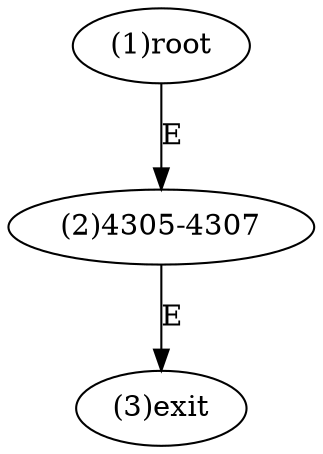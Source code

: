 digraph "" { 
1[ label="(1)root"];
2[ label="(2)4305-4307"];
3[ label="(3)exit"];
1->2[ label="E"];
2->3[ label="E"];
}